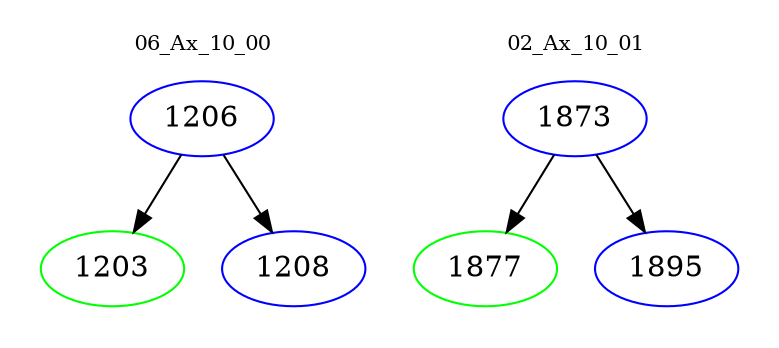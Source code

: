 digraph{
subgraph cluster_0 {
color = white
label = "06_Ax_10_00";
fontsize=10;
T0_1206 [label="1206", color="blue"]
T0_1206 -> T0_1203 [color="black"]
T0_1203 [label="1203", color="green"]
T0_1206 -> T0_1208 [color="black"]
T0_1208 [label="1208", color="blue"]
}
subgraph cluster_1 {
color = white
label = "02_Ax_10_01";
fontsize=10;
T1_1873 [label="1873", color="blue"]
T1_1873 -> T1_1877 [color="black"]
T1_1877 [label="1877", color="green"]
T1_1873 -> T1_1895 [color="black"]
T1_1895 [label="1895", color="blue"]
}
}
